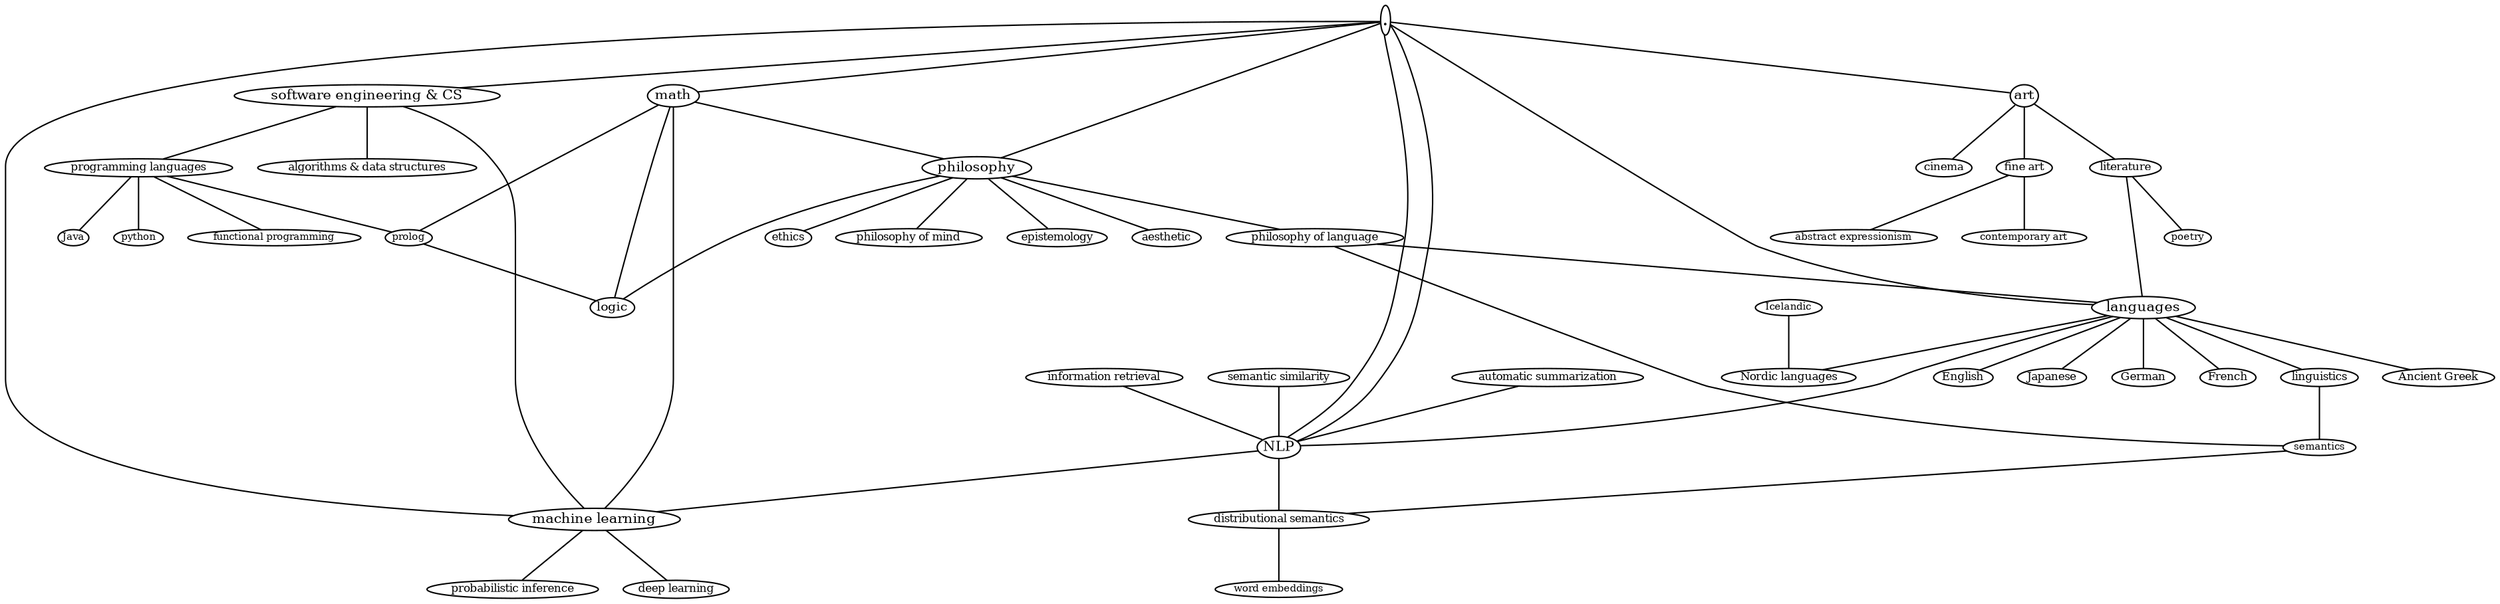 graph {
	graph [bb="0,0,909.09,628.01",
		charset=latin1,
		overlap=prism,
		overlap_scaling=3,
		pack=90
	];
	node [height=0.001,
		label="\N",
		margin=0.001,
		width=0.001
	];
	100	 [height=0.29463,
		label=".",
		pos="469.36,265.93",
		width=0.078567];
	101	 [fontsize=10,
		group=1,
		height=0.21606,
		label="software engineering & CS",
		pos="618.95,311.02",
		width=2.1606];
	100 -- 101	 [pos="472.21,266.79 487.08,271.27 556.38,292.16 594.19,303.56"];
	102	 [fontsize=10,
		group=2,
		height=0.21606,
		label=math,
		pos="548.63,198.65",
		width=0.41248];
	100 -- 102	 [pos="472.37,263.37 483.63,253.82 523.46,220.01 540.64,205.43"];
	106	 [fontsize=10,
		group=6,
		height=0.21606,
		label="machine learning",
		pos="582.22,262.64",
		width=1.3946];
	100 -- 106	 [pos="472.62,265.83 481.65,265.57 508,264.8 532.59,264.09"];
	107	 [fontsize=10,
		group=7,
		height=0.21606,
		label=NLP,
		pos="479.82,383.93",
		width=0.3732];
	100 -- 107	 [pos="466.87,271.26 463.69,290.21 469.16,354.35 475.57,376.41"];
	100 -- 107	 [pos="472.12,269.11 478.85,284.66 485.24,352.71 482.66,376.04"];
	103	 [fontsize=10,
		group=3,
		height=0.21606,
		label=philosophy,
		pos="485.3,124.79",
		width=0.92317];
	100 -- 103	 [pos="470.51,255.78 473.53,228.98 481.7,156.73 484.41,132.69"];
	104	 [fontsize=10,
		group=4,
		height=0.21606,
		label=languages,
		pos="327.33,395.79",
		width=0.82496];
	100 -- 104	 [pos="466.39,268.64 449.26,284.3 362.82,363.34 335.57,388.25"];
	105	 [fontsize=10,
		group=5,
		height=0.21606,
		label=art,
		pos="274.01,180.02",
		width=0.21606];
	100 -- 105	 [pos="466.29,264.58 444.55,255.01 313.64,197.44 281.26,183.2"];
	111	 [fontsize=8,
		group=1,
		height=0.17678,
		label="programming languages",
		pos="760.7,317.46",
		width=1.5124];
	101 -- 111	 [pos="689.83,314.24 696.61,314.55 703.39,314.86 709.93,315.16"];
	121	 [fontsize=8,
		group=1,
		height=0.17678,
		label="algorithms & data structures",
		pos="559.91,340.57",
		width=1.8071];
	101 -- 121	 [pos="603.44,318.79 593.87,323.57 581.75,329.64 572.73,334.16"];
	101 -- 106	 [pos="612.89,303.03 606.04,294.02 594.97,279.44 588.18,270.48"];
	1111	 [fontsize=7,
		group=1,
		height=0.15713,
		label=Java,
		pos="807,409.25",
		width=0.25534];
	111 -- 1111	 [pos="764.03,324.06 772.74,341.33 796.07,387.59 804.18,403.66"];
	1112	 [fontsize=7,
		group=1,
		height=0.15713,
		label=python,
		pos="865.7,360.29",
		width=0.43212];
	111 -- 1112	 [pos="775.75,323.6 797.29,332.39 836.41,348.34 855.14,355.98"];
	1114	 [fontsize=7,
		group=1,
		height=0.15713,
		label=prolog,
		pos="658.28,227.28",
		width=0.39284];
	111 -- 1114	 [pos="753.34,310.98 733.98,293.93 681.96,248.13 664.26,232.55"];
	1113	 [fontsize=7,
		group=1,
		height=0.15713,
		label="functional programming",
		pos="858.89,276.6",
		width=1.3946];
	111 -- 1113	 [pos="775.62,311.26 794.71,303.31 827.51,289.66 845.73,282.07"];
	108	 [fontsize=9,
		group=8,
		height=0.19642,
		label=logic,
		pos="588.46,143.86",
		width=0.35355];
	1114 -- 108	 [pos="653.7,221.81 641.32,207.02 607.24,166.3 593.91,150.37"];
	102 -- 1114	 [pos="562.07,202.16 583.69,207.81 625.83,218.81 646.4,224.18"];
	102 -- 108	 [pos="554.17,191.03 561.95,180.33 576,161 583.47,150.72"];
	102 -- 106	 [pos="552.75,206.5 559.19,218.78 571.6,242.41 578.07,254.73"];
	102 -- 103	 [pos="542.32,191.3 530.31,177.29 504.24,146.88 491.96,132.55"];
	116	 [fontsize=8,
		group=6,
		height=0.17678,
		label="deep learning",
		pos="713.72,241.61",
		width=0.86424];
	106 -- 116	 [pos="617.46,257.01 639.98,253.41 668.63,248.82 688.8,245.6"];
	126	 [fontsize=8,
		group=6,
		height=0.17678,
		label="probabilistic inference",
		pos="670.28,163.88",
		width=1.4339];
	106 -- 126	 [pos="589.13,254.89 606,235.98 649.03,187.72 664.57,170.28"];
	107 -- 106	 [pos="485.92,376.7 503.92,355.39 556.72,292.85 575.5,270.61"];
	117	 [fontsize=8,
		group=7,
		height=0.17678,
		label="distributional semantics",
		pos="400.63,329.76",
		width=1.4928];
	107 -- 117	 [pos="471.05,377.92 456.07,367.68 425.68,346.9 410.19,336.3"];
	1171	 [fontsize=7,
		group=7,
		height=0.15713,
		label="word embeddings",
		pos="309.03,241.22",
		width=1.0214];
	117 -- 1171	 [pos="394.04,323.4 376.98,306.9 331.52,262.96 315.08,247.07"];
	127	 [fontsize=8,
		group=7,
		height=0.17678,
		label="automatic summarization",
		pos="580.39,440.43",
		width=1.6106];
	127 -- 107	 [pos="569.24,434.17 549.4,423.02 508.28,399.91 489.53,389.38"];
	137	 [fontsize=8,
		group=7,
		height=0.17678,
		label="semantic similarity",
		pos="560.47,500.51",
		width=1.2178];
	137 -- 107	 [pos="555.91,493.91 541.91,473.68 499.68,412.63 484.96,391.34"];
	147	 [fontsize=8,
		group=7,
		height=0.17678,
		label="information retrieval",
		pos="460.54,487.32",
		width=1.3356];
	147 -- 107	 [pos="461.75,480.85 465.13,462.73 474.69,411.48 478.36,391.78"];
	103 -- 108	 [pos="511.6,129.65 532.37,133.49 560.41,138.67 576.25,141.6"];
	113	 [fontsize=8,
		group=3,
		height=0.17678,
		label=aesthetic,
		pos="567.64,46.898",
		width=0.56961];
	103 -- 113	 [pos="493.5,117.04 509.77,101.64 545.87,67.493 560.88,53.288"];
	123	 [fontsize=8,
		group=3,
		height=0.17678,
		label="philosophy of language",
		pos="406.17,252.67",
		width=1.4535];
	103 -- 123	 [pos="480.35,132.79 465.8,156.3 423.37,224.88 410.15,246.24"];
	133	 [fontsize=8,
		group=3,
		height=0.17678,
		label=ethics,
		pos="451.5,8.5381",
		width=0.3732];
	103 -- 133	 [pos="482.98,116.8 476.66,95.049 459.22,35.078 453.41,15.106"];
	143	 [fontsize=8,
		group=3,
		height=0.17678,
		label="philosophy of mind",
		pos="516.16,6.364",
		width=1.1982];
	103 -- 143	 [pos="487.33,117.02 493.04,95.098 509.21,33.051 514.48,12.826"];
	153	 [fontsize=8,
		groups=3,
		height=0.17678,
		label=epistemology,
		pos="410.08,62.854",
		width=0.8446];
	103 -- 153	 [pos="476.08,117.19 461.17,104.92 432.04,80.932 418.01,69.38"];
	123 -- 104	 [pos="402.58,259.2 389.69,282.6 345.77,362.32 331.7,387.85"];
	1141	 [fontsize=7,
		group=4,
		height=0.15713,
		label=semantics,
		pos="324.21,309.73",
		width=0.56961];
	123 -- 1141	 [pos="397.09,259 380.92,270.26 347.4,293.59 332.12,304.23"];
	104 -- 107	 [pos="356.02,393.56 388.97,390.99 441.67,386.89 466.31,384.98"];
	114	 [fontsize=8,
		group=4,
		height=0.17678,
		label=linguistics,
		pos="263.77,355.43",
		width=0.64818];
	104 -- 114	 [pos="315.97,388.57 303.83,380.86 284.8,368.78 273.38,361.53"];
	124	 [fontsize=8,
		group=4,
		height=0.17678,
		label=English,
		pos="377.65,469.91",
		width=0.49105];
	104 -- 124	 [pos="332.72,403.72 342.76,418.51 364.15,450.01 373.32,463.53"];
	134	 [fontsize=8,
		group=4,
		height=0.17678,
		label=Japanese,
		pos="235.08,457.17",
		width=0.56961];
	104 -- 134	 [pos="316.39,403.07 297.87,415.39 260.72,440.11 243.82,451.35"];
	154	 [fontsize=8,
		group=4,
		height=0.17678,
		label=German,
		pos="296.61,483.15",
		width=0.53033];
	104 -- 154	 [pos="324.61,403.54 318.62,420.58 304.4,461.01 298.87,476.74"];
	164	 [fontsize=8,
		group=4,
		height=0.17678,
		label=French,
		pos="343.89,529.93",
		width=0.45176];
	104 -- 164	 [pos="328.32,403.78 331.33,428.14 340.35,501.2 343.09,523.44"];
	184	 [fontsize=8,
		group=4,
		height=0.17678,
		label="Ancient Greek",
		pos="198.97,403.86",
		width=0.96245];
	104 -- 184	 [pos="298.21,397.62 278.53,398.85 252.52,400.49 232.06,401.78"];
	174	 [fontsize=8,
		group=4,
		height=0.17678,
		label="Nordic languages",
		pos="237.69,534.47",
		width=1.1196];
	104 -- 174	 [pos="322.26,403.64 306.18,428.51 256.6,505.22 241.86,528.01"];
	114 -- 1141	 [pos="271.92,349.27 283.78,340.3 305.61,323.8 316.95,315.23"];
	1741	 [fontsize=7,
		group=4,
		height=0.15713,
		label=Icelandic,
		pos="180.7,622.35",
		width=0.53033];
	1741 -- 174	 [pos="184.44,616.59 194.64,600.85 222.91,557.27 233.56,540.84"];
	1141 -- 117	 [pos="339.31,313.69 350.45,316.61 365.78,320.63 378.32,323.92"];
	115	 [fontsize=8,
		group=5,
		height=0.17678,
		label=literature,
		pos="218.18,284.46",
		width=0.6089];
	105 -- 115	 [pos="270.18,187.19 259.83,206.55 231.47,259.6 221.61,278.04"];
	125	 [fontsize=8,
		group=5,
		height=0.17678,
		label="fine art",
		pos="146.92,99.656",
		width=0.49105];
	105 -- 125	 [pos="267.18,175.69 245.73,162.13 179.75,120.41 155.76,105.24"];
	135	 [fontsize=8,
		group=5,
		height=0.17678,
		label=cinema,
		pos="245.9,88.444",
		width=0.4714];
	105 -- 135	 [pos="271.71,172.52 266.31,154.92 252.89,111.21 247.85,94.799"];
	115 -- 104	 [pos="224.36,290.77 243.12,309.9 299.38,367.27 319.81,388.11"];
	1151	 [fontsize=7,
		group=5,
		height=0.15713,
		label=poetry,
		pos="113.54,280.74",
		width=0.3732];
	115 -- 1151	 [pos="196.25,283.68 175.39,282.94 144.68,281.85 127.14,281.22"];
	1251	 [fontsize=7,
		group=5,
		height=0.15713,
		label="abstract expressionism",
		pos="47.376,95.669",
		width=1.316];
	125 -- 1251	 [pos="129.12,98.943 118.83,98.531 105.38,97.993 92.371,97.471"];
	1252	 [fontsize=7,
		group=5,
		height=0.15713,
		label="contemporary art",
		pos="96.077,12.245",
		width=0.96245];
	125 -- 1252	 [pos="143.26,93.37 133.79,77.085 108.56,33.708 99.433,18.014"];
}
